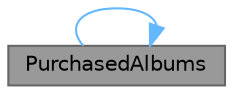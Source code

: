 digraph "PurchasedAlbums"
{
 // LATEX_PDF_SIZE
  bgcolor="transparent";
  edge [fontname=Helvetica,fontsize=10,labelfontname=Helvetica,labelfontsize=10];
  node [fontname=Helvetica,fontsize=10,shape=box,height=0.2,width=0.4];
  rankdir="LR";
  Node1 [id="Node000001",label="PurchasedAlbums",height=0.2,width=0.4,color="gray40", fillcolor="grey60", style="filled", fontcolor="black",tooltip="构造函数，初始化已购专辑界面"];
  Node1 -> Node1 [id="edge1_Node000001_Node000001",color="steelblue1",style="solid",tooltip=" "];
}
